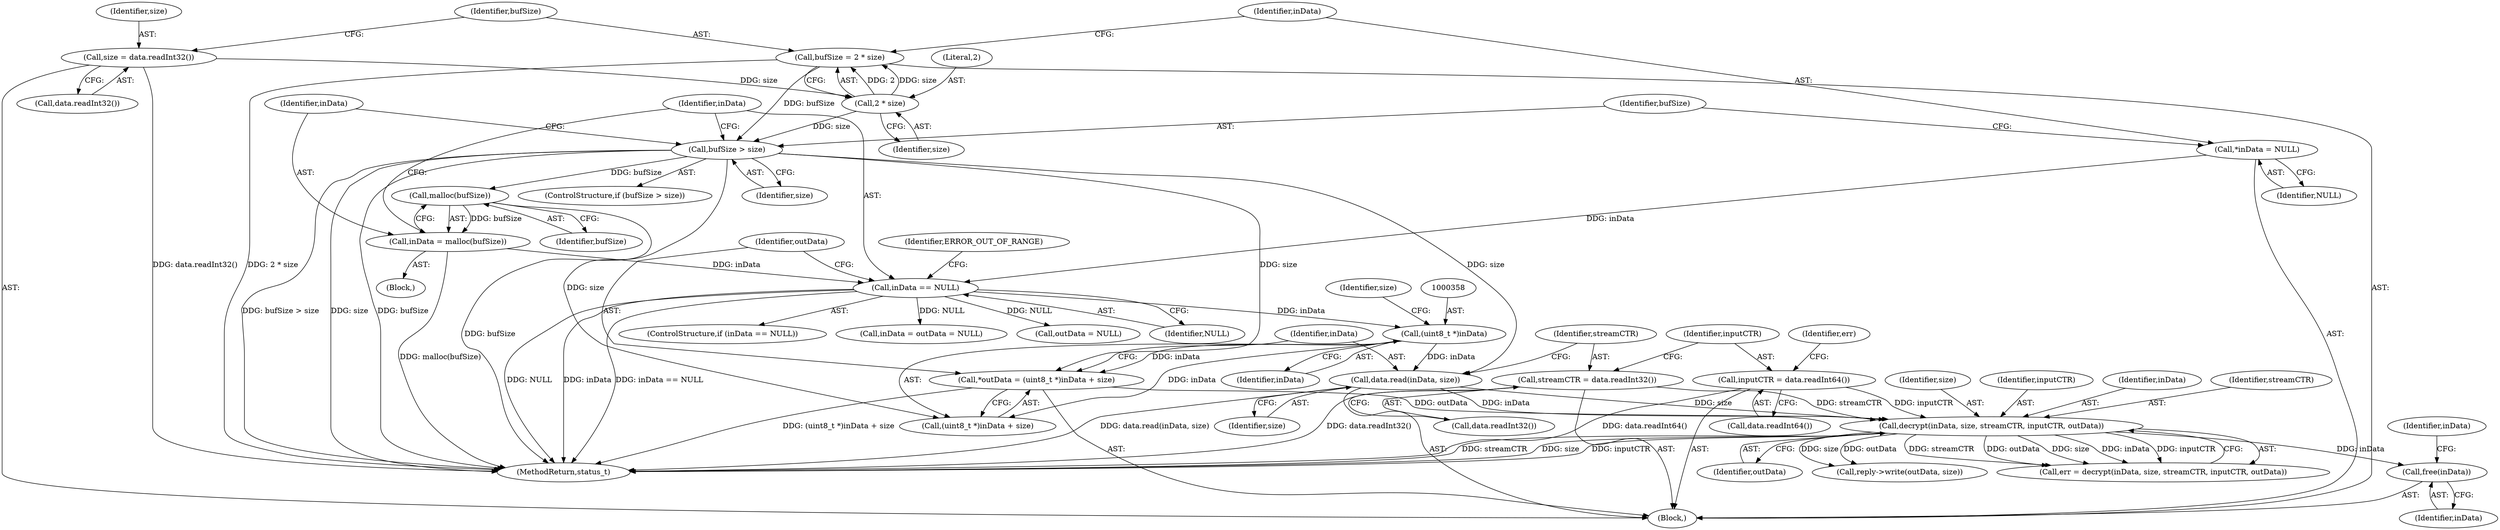 digraph "0_Android_9667e3eff2d34c3797c3b529370de47b2c1f1bf6@API" {
"1000391" [label="(Call,free(inData))"];
"1000375" [label="(Call,decrypt(inData, size, streamCTR, inputCTR, outData))"];
"1000361" [label="(Call,data.read(inData, size))"];
"1000357" [label="(Call,(uint8_t *)inData)"];
"1000345" [label="(Call,inData == NULL)"];
"1000332" [label="(Call,*inData = NULL)"];
"1000340" [label="(Call,inData = malloc(bufSize))"];
"1000342" [label="(Call,malloc(bufSize))"];
"1000336" [label="(Call,bufSize > size)"];
"1000326" [label="(Call,bufSize = 2 * size)"];
"1000328" [label="(Call,2 * size)"];
"1000322" [label="(Call,size = data.readInt32())"];
"1000365" [label="(Call,streamCTR = data.readInt32())"];
"1000369" [label="(Call,inputCTR = data.readInt64())"];
"1000354" [label="(Call,*outData = (uint8_t *)inData + size)"];
"1000395" [label="(Call,outData = NULL)"];
"1000354" [label="(Call,*outData = (uint8_t *)inData + size)"];
"1000346" [label="(Identifier,inData)"];
"1000360" [label="(Identifier,size)"];
"1000322" [label="(Call,size = data.readInt32())"];
"1000335" [label="(ControlStructure,if (bufSize > size))"];
"1000329" [label="(Literal,2)"];
"1000345" [label="(Call,inData == NULL)"];
"1000330" [label="(Identifier,size)"];
"1000347" [label="(Identifier,NULL)"];
"1000324" [label="(Call,data.readInt32())"];
"1000343" [label="(Identifier,bufSize)"];
"1000369" [label="(Call,inputCTR = data.readInt64())"];
"1000373" [label="(Call,err = decrypt(inData, size, streamCTR, inputCTR, outData))"];
"1000377" [label="(Identifier,size)"];
"1000394" [label="(Identifier,inData)"];
"1000380" [label="(Identifier,outData)"];
"1000356" [label="(Call,(uint8_t *)inData + size)"];
"1000367" [label="(Call,data.readInt32())"];
"1000342" [label="(Call,malloc(bufSize))"];
"1000375" [label="(Call,decrypt(inData, size, streamCTR, inputCTR, outData))"];
"1000332" [label="(Call,*inData = NULL)"];
"1000371" [label="(Call,data.readInt64())"];
"1000374" [label="(Identifier,err)"];
"1000379" [label="(Identifier,inputCTR)"];
"1000361" [label="(Call,data.read(inData, size))"];
"1000341" [label="(Identifier,inData)"];
"1000336" [label="(Call,bufSize > size)"];
"1000326" [label="(Call,bufSize = 2 * size)"];
"1000334" [label="(Identifier,NULL)"];
"1000407" [label="(MethodReturn,status_t)"];
"1000320" [label="(Block,)"];
"1000323" [label="(Identifier,size)"];
"1000338" [label="(Identifier,size)"];
"1000376" [label="(Identifier,inData)"];
"1000344" [label="(ControlStructure,if (inData == NULL))"];
"1000333" [label="(Identifier,inData)"];
"1000350" [label="(Identifier,ERROR_OUT_OF_RANGE)"];
"1000378" [label="(Identifier,streamCTR)"];
"1000340" [label="(Call,inData = malloc(bufSize))"];
"1000327" [label="(Identifier,bufSize)"];
"1000357" [label="(Call,(uint8_t *)inData)"];
"1000392" [label="(Identifier,inData)"];
"1000393" [label="(Call,inData = outData = NULL)"];
"1000355" [label="(Identifier,outData)"];
"1000339" [label="(Block,)"];
"1000365" [label="(Call,streamCTR = data.readInt32())"];
"1000328" [label="(Call,2 * size)"];
"1000362" [label="(Identifier,inData)"];
"1000366" [label="(Identifier,streamCTR)"];
"1000370" [label="(Identifier,inputCTR)"];
"1000388" [label="(Call,reply->write(outData, size))"];
"1000363" [label="(Identifier,size)"];
"1000337" [label="(Identifier,bufSize)"];
"1000391" [label="(Call,free(inData))"];
"1000359" [label="(Identifier,inData)"];
"1000391" -> "1000320"  [label="AST: "];
"1000391" -> "1000392"  [label="CFG: "];
"1000392" -> "1000391"  [label="AST: "];
"1000394" -> "1000391"  [label="CFG: "];
"1000375" -> "1000391"  [label="DDG: inData"];
"1000375" -> "1000373"  [label="AST: "];
"1000375" -> "1000380"  [label="CFG: "];
"1000376" -> "1000375"  [label="AST: "];
"1000377" -> "1000375"  [label="AST: "];
"1000378" -> "1000375"  [label="AST: "];
"1000379" -> "1000375"  [label="AST: "];
"1000380" -> "1000375"  [label="AST: "];
"1000373" -> "1000375"  [label="CFG: "];
"1000375" -> "1000407"  [label="DDG: size"];
"1000375" -> "1000407"  [label="DDG: inputCTR"];
"1000375" -> "1000407"  [label="DDG: streamCTR"];
"1000375" -> "1000373"  [label="DDG: streamCTR"];
"1000375" -> "1000373"  [label="DDG: outData"];
"1000375" -> "1000373"  [label="DDG: size"];
"1000375" -> "1000373"  [label="DDG: inData"];
"1000375" -> "1000373"  [label="DDG: inputCTR"];
"1000361" -> "1000375"  [label="DDG: inData"];
"1000361" -> "1000375"  [label="DDG: size"];
"1000365" -> "1000375"  [label="DDG: streamCTR"];
"1000369" -> "1000375"  [label="DDG: inputCTR"];
"1000354" -> "1000375"  [label="DDG: outData"];
"1000375" -> "1000388"  [label="DDG: outData"];
"1000375" -> "1000388"  [label="DDG: size"];
"1000361" -> "1000320"  [label="AST: "];
"1000361" -> "1000363"  [label="CFG: "];
"1000362" -> "1000361"  [label="AST: "];
"1000363" -> "1000361"  [label="AST: "];
"1000366" -> "1000361"  [label="CFG: "];
"1000361" -> "1000407"  [label="DDG: data.read(inData, size)"];
"1000357" -> "1000361"  [label="DDG: inData"];
"1000336" -> "1000361"  [label="DDG: size"];
"1000357" -> "1000356"  [label="AST: "];
"1000357" -> "1000359"  [label="CFG: "];
"1000358" -> "1000357"  [label="AST: "];
"1000359" -> "1000357"  [label="AST: "];
"1000360" -> "1000357"  [label="CFG: "];
"1000357" -> "1000354"  [label="DDG: inData"];
"1000357" -> "1000356"  [label="DDG: inData"];
"1000345" -> "1000357"  [label="DDG: inData"];
"1000345" -> "1000344"  [label="AST: "];
"1000345" -> "1000347"  [label="CFG: "];
"1000346" -> "1000345"  [label="AST: "];
"1000347" -> "1000345"  [label="AST: "];
"1000350" -> "1000345"  [label="CFG: "];
"1000355" -> "1000345"  [label="CFG: "];
"1000345" -> "1000407"  [label="DDG: NULL"];
"1000345" -> "1000407"  [label="DDG: inData"];
"1000345" -> "1000407"  [label="DDG: inData == NULL"];
"1000332" -> "1000345"  [label="DDG: inData"];
"1000340" -> "1000345"  [label="DDG: inData"];
"1000345" -> "1000393"  [label="DDG: NULL"];
"1000345" -> "1000395"  [label="DDG: NULL"];
"1000332" -> "1000320"  [label="AST: "];
"1000332" -> "1000334"  [label="CFG: "];
"1000333" -> "1000332"  [label="AST: "];
"1000334" -> "1000332"  [label="AST: "];
"1000337" -> "1000332"  [label="CFG: "];
"1000340" -> "1000339"  [label="AST: "];
"1000340" -> "1000342"  [label="CFG: "];
"1000341" -> "1000340"  [label="AST: "];
"1000342" -> "1000340"  [label="AST: "];
"1000346" -> "1000340"  [label="CFG: "];
"1000340" -> "1000407"  [label="DDG: malloc(bufSize)"];
"1000342" -> "1000340"  [label="DDG: bufSize"];
"1000342" -> "1000343"  [label="CFG: "];
"1000343" -> "1000342"  [label="AST: "];
"1000342" -> "1000407"  [label="DDG: bufSize"];
"1000336" -> "1000342"  [label="DDG: bufSize"];
"1000336" -> "1000335"  [label="AST: "];
"1000336" -> "1000338"  [label="CFG: "];
"1000337" -> "1000336"  [label="AST: "];
"1000338" -> "1000336"  [label="AST: "];
"1000341" -> "1000336"  [label="CFG: "];
"1000346" -> "1000336"  [label="CFG: "];
"1000336" -> "1000407"  [label="DDG: bufSize > size"];
"1000336" -> "1000407"  [label="DDG: size"];
"1000336" -> "1000407"  [label="DDG: bufSize"];
"1000326" -> "1000336"  [label="DDG: bufSize"];
"1000328" -> "1000336"  [label="DDG: size"];
"1000336" -> "1000354"  [label="DDG: size"];
"1000336" -> "1000356"  [label="DDG: size"];
"1000326" -> "1000320"  [label="AST: "];
"1000326" -> "1000328"  [label="CFG: "];
"1000327" -> "1000326"  [label="AST: "];
"1000328" -> "1000326"  [label="AST: "];
"1000333" -> "1000326"  [label="CFG: "];
"1000326" -> "1000407"  [label="DDG: 2 * size"];
"1000328" -> "1000326"  [label="DDG: 2"];
"1000328" -> "1000326"  [label="DDG: size"];
"1000328" -> "1000330"  [label="CFG: "];
"1000329" -> "1000328"  [label="AST: "];
"1000330" -> "1000328"  [label="AST: "];
"1000322" -> "1000328"  [label="DDG: size"];
"1000322" -> "1000320"  [label="AST: "];
"1000322" -> "1000324"  [label="CFG: "];
"1000323" -> "1000322"  [label="AST: "];
"1000324" -> "1000322"  [label="AST: "];
"1000327" -> "1000322"  [label="CFG: "];
"1000322" -> "1000407"  [label="DDG: data.readInt32()"];
"1000365" -> "1000320"  [label="AST: "];
"1000365" -> "1000367"  [label="CFG: "];
"1000366" -> "1000365"  [label="AST: "];
"1000367" -> "1000365"  [label="AST: "];
"1000370" -> "1000365"  [label="CFG: "];
"1000365" -> "1000407"  [label="DDG: data.readInt32()"];
"1000369" -> "1000320"  [label="AST: "];
"1000369" -> "1000371"  [label="CFG: "];
"1000370" -> "1000369"  [label="AST: "];
"1000371" -> "1000369"  [label="AST: "];
"1000374" -> "1000369"  [label="CFG: "];
"1000369" -> "1000407"  [label="DDG: data.readInt64()"];
"1000354" -> "1000320"  [label="AST: "];
"1000354" -> "1000356"  [label="CFG: "];
"1000355" -> "1000354"  [label="AST: "];
"1000356" -> "1000354"  [label="AST: "];
"1000362" -> "1000354"  [label="CFG: "];
"1000354" -> "1000407"  [label="DDG: (uint8_t *)inData + size"];
}
